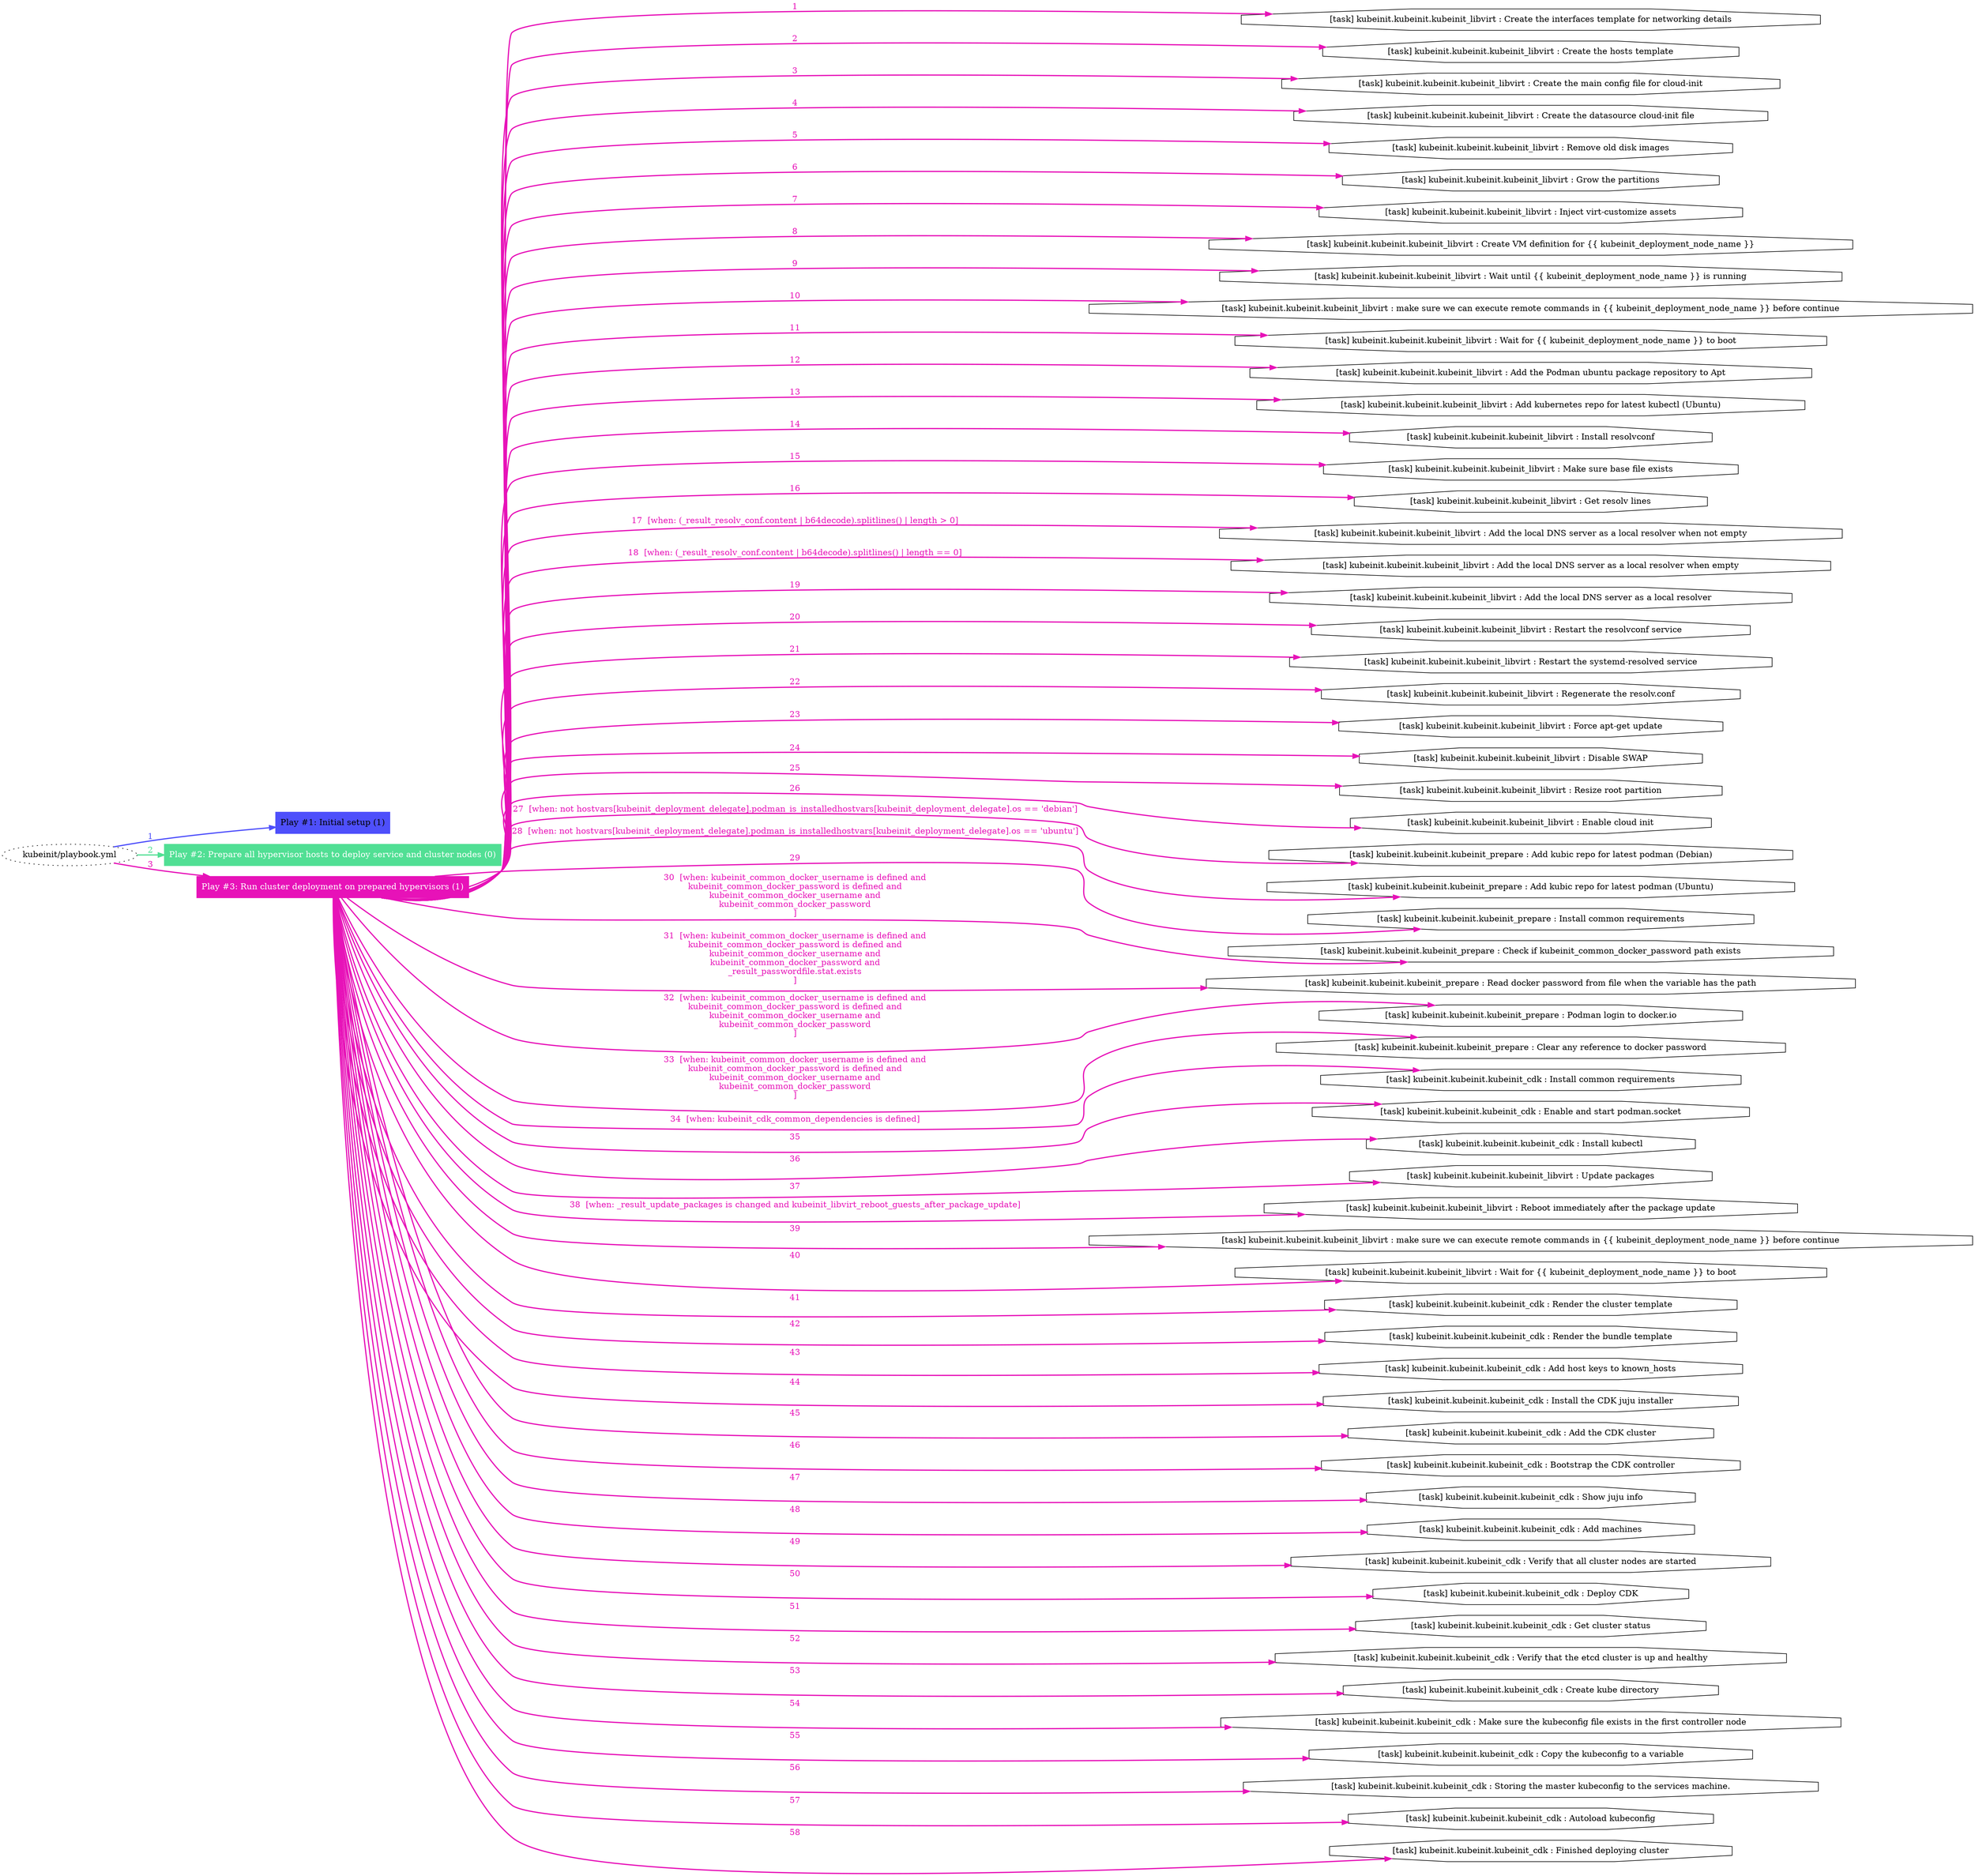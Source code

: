 digraph "kubeinit/playbook.yml "{
	graph [concentrate=true ordering=in rankdir=LR ratio=fill]
	edge [esep=5 sep=10]
	"kubeinit/playbook.yml" [id=root_node style=dotted]
	subgraph "Play #1: Initial setup (1) "{
		"Play #1: Initial setup (1)" [color="#4e4ffb" fontcolor="#000000" id="play_a8f9344d-f9c6-4762-be9b-4cd7bddeceb8" shape=box style=filled tooltip=localhost]
		"kubeinit/playbook.yml" -> "Play #1: Initial setup (1)" [label=1 color="#4e4ffb" fontcolor="#4e4ffb" id="edge_6355273b-47a4-4a2f-a21c-3e9ef67e59b1" style=bold]
	}
	subgraph "Play #2: Prepare all hypervisor hosts to deploy service and cluster nodes (0) "{
		"Play #2: Prepare all hypervisor hosts to deploy service and cluster nodes (0)" [color="#51df94" fontcolor="#ffffff" id="play_7fff746f-471a-49a0-932e-b61dea72b741" shape=box style=filled tooltip=""]
		"kubeinit/playbook.yml" -> "Play #2: Prepare all hypervisor hosts to deploy service and cluster nodes (0)" [label=2 color="#51df94" fontcolor="#51df94" id="edge_af35f6de-e412-4011-a9fc-36cb80d0d35e" style=bold]
	}
	subgraph "Play #3: Run cluster deployment on prepared hypervisors (1) "{
		"Play #3: Run cluster deployment on prepared hypervisors (1)" [color="#e712b8" fontcolor="#ffffff" id="play_026e00e3-aa4a-4180-adf7-f16033eae0d3" shape=box style=filled tooltip=localhost]
		"kubeinit/playbook.yml" -> "Play #3: Run cluster deployment on prepared hypervisors (1)" [label=3 color="#e712b8" fontcolor="#e712b8" id="edge_d76a1f17-1f90-4be5-8a45-9051d045b5a7" style=bold]
		"task_981cb318-8d75-42e8-8f70-8973c5fcb680" [label="[task] kubeinit.kubeinit.kubeinit_libvirt : Create the interfaces template for networking details" id="task_981cb318-8d75-42e8-8f70-8973c5fcb680" shape=octagon tooltip="[task] kubeinit.kubeinit.kubeinit_libvirt : Create the interfaces template for networking details"]
		"Play #3: Run cluster deployment on prepared hypervisors (1)" -> "task_981cb318-8d75-42e8-8f70-8973c5fcb680" [label=1 color="#e712b8" fontcolor="#e712b8" id="edge_9ff3b994-25d4-4e4b-a240-aaaac75b9b84" style=bold]
		"task_da35fb0d-326d-4183-b521-ec1d9903a054" [label="[task] kubeinit.kubeinit.kubeinit_libvirt : Create the hosts template" id="task_da35fb0d-326d-4183-b521-ec1d9903a054" shape=octagon tooltip="[task] kubeinit.kubeinit.kubeinit_libvirt : Create the hosts template"]
		"Play #3: Run cluster deployment on prepared hypervisors (1)" -> "task_da35fb0d-326d-4183-b521-ec1d9903a054" [label=2 color="#e712b8" fontcolor="#e712b8" id="edge_d3809efa-04bd-483b-86ea-5f42ffa42f71" style=bold]
		"task_27df8198-306a-4654-9ce4-c34cd8f72f2d" [label="[task] kubeinit.kubeinit.kubeinit_libvirt : Create the main config file for cloud-init" id="task_27df8198-306a-4654-9ce4-c34cd8f72f2d" shape=octagon tooltip="[task] kubeinit.kubeinit.kubeinit_libvirt : Create the main config file for cloud-init"]
		"Play #3: Run cluster deployment on prepared hypervisors (1)" -> "task_27df8198-306a-4654-9ce4-c34cd8f72f2d" [label=3 color="#e712b8" fontcolor="#e712b8" id="edge_6d08ca7b-cdc2-4693-84e9-3a5db84ea662" style=bold]
		"task_53e75d31-097b-4b47-a0e0-8544d6868bc5" [label="[task] kubeinit.kubeinit.kubeinit_libvirt : Create the datasource cloud-init file" id="task_53e75d31-097b-4b47-a0e0-8544d6868bc5" shape=octagon tooltip="[task] kubeinit.kubeinit.kubeinit_libvirt : Create the datasource cloud-init file"]
		"Play #3: Run cluster deployment on prepared hypervisors (1)" -> "task_53e75d31-097b-4b47-a0e0-8544d6868bc5" [label=4 color="#e712b8" fontcolor="#e712b8" id="edge_309b4a6c-70fb-4d1b-b626-57bff4adca1f" style=bold]
		"task_7146696b-fc33-4d38-88ca-80250b53334f" [label="[task] kubeinit.kubeinit.kubeinit_libvirt : Remove old disk images" id="task_7146696b-fc33-4d38-88ca-80250b53334f" shape=octagon tooltip="[task] kubeinit.kubeinit.kubeinit_libvirt : Remove old disk images"]
		"Play #3: Run cluster deployment on prepared hypervisors (1)" -> "task_7146696b-fc33-4d38-88ca-80250b53334f" [label=5 color="#e712b8" fontcolor="#e712b8" id="edge_ee94fac5-d1b5-4885-af4a-b28a5c43c8c3" style=bold]
		"task_a5f4d20a-14bb-4841-a6f7-5a721b319609" [label="[task] kubeinit.kubeinit.kubeinit_libvirt : Grow the partitions" id="task_a5f4d20a-14bb-4841-a6f7-5a721b319609" shape=octagon tooltip="[task] kubeinit.kubeinit.kubeinit_libvirt : Grow the partitions"]
		"Play #3: Run cluster deployment on prepared hypervisors (1)" -> "task_a5f4d20a-14bb-4841-a6f7-5a721b319609" [label=6 color="#e712b8" fontcolor="#e712b8" id="edge_d42ed14a-9916-4814-8c17-d92d113a1ec8" style=bold]
		"task_15a0d52f-7afd-4968-ace9-eb6376843a62" [label="[task] kubeinit.kubeinit.kubeinit_libvirt : Inject virt-customize assets" id="task_15a0d52f-7afd-4968-ace9-eb6376843a62" shape=octagon tooltip="[task] kubeinit.kubeinit.kubeinit_libvirt : Inject virt-customize assets"]
		"Play #3: Run cluster deployment on prepared hypervisors (1)" -> "task_15a0d52f-7afd-4968-ace9-eb6376843a62" [label=7 color="#e712b8" fontcolor="#e712b8" id="edge_dcf0e33b-41e7-4d1c-bc81-a27f2f3a5fb3" style=bold]
		"task_4999425e-3746-4e07-9b13-4a348714f465" [label="[task] kubeinit.kubeinit.kubeinit_libvirt : Create VM definition for {{ kubeinit_deployment_node_name }}" id="task_4999425e-3746-4e07-9b13-4a348714f465" shape=octagon tooltip="[task] kubeinit.kubeinit.kubeinit_libvirt : Create VM definition for {{ kubeinit_deployment_node_name }}"]
		"Play #3: Run cluster deployment on prepared hypervisors (1)" -> "task_4999425e-3746-4e07-9b13-4a348714f465" [label=8 color="#e712b8" fontcolor="#e712b8" id="edge_ec2ed4f7-a8e8-46c2-82db-a67db0e75264" style=bold]
		"task_1502e2d7-559a-4889-b3ee-02ef8f1d8c48" [label="[task] kubeinit.kubeinit.kubeinit_libvirt : Wait until {{ kubeinit_deployment_node_name }} is running" id="task_1502e2d7-559a-4889-b3ee-02ef8f1d8c48" shape=octagon tooltip="[task] kubeinit.kubeinit.kubeinit_libvirt : Wait until {{ kubeinit_deployment_node_name }} is running"]
		"Play #3: Run cluster deployment on prepared hypervisors (1)" -> "task_1502e2d7-559a-4889-b3ee-02ef8f1d8c48" [label=9 color="#e712b8" fontcolor="#e712b8" id="edge_8a862644-ad2b-44fe-998d-fd1cac5230a2" style=bold]
		"task_55b5b8fb-f913-4472-a52c-468d0bd0b138" [label="[task] kubeinit.kubeinit.kubeinit_libvirt : make sure we can execute remote commands in {{ kubeinit_deployment_node_name }} before continue" id="task_55b5b8fb-f913-4472-a52c-468d0bd0b138" shape=octagon tooltip="[task] kubeinit.kubeinit.kubeinit_libvirt : make sure we can execute remote commands in {{ kubeinit_deployment_node_name }} before continue"]
		"Play #3: Run cluster deployment on prepared hypervisors (1)" -> "task_55b5b8fb-f913-4472-a52c-468d0bd0b138" [label=10 color="#e712b8" fontcolor="#e712b8" id="edge_17ce0e92-3e7c-4cd9-9856-14b2d47d0a80" style=bold]
		"task_b340b214-5d0c-422d-aef0-b41ef04ffbba" [label="[task] kubeinit.kubeinit.kubeinit_libvirt : Wait for {{ kubeinit_deployment_node_name }} to boot" id="task_b340b214-5d0c-422d-aef0-b41ef04ffbba" shape=octagon tooltip="[task] kubeinit.kubeinit.kubeinit_libvirt : Wait for {{ kubeinit_deployment_node_name }} to boot"]
		"Play #3: Run cluster deployment on prepared hypervisors (1)" -> "task_b340b214-5d0c-422d-aef0-b41ef04ffbba" [label=11 color="#e712b8" fontcolor="#e712b8" id="edge_31aa2cc1-e1db-483a-bfc8-27035966e7bb" style=bold]
		"task_857a6f3c-ac9d-4f54-9739-e8c1a4c2cd9a" [label="[task] kubeinit.kubeinit.kubeinit_libvirt : Add the Podman ubuntu package repository to Apt" id="task_857a6f3c-ac9d-4f54-9739-e8c1a4c2cd9a" shape=octagon tooltip="[task] kubeinit.kubeinit.kubeinit_libvirt : Add the Podman ubuntu package repository to Apt"]
		"Play #3: Run cluster deployment on prepared hypervisors (1)" -> "task_857a6f3c-ac9d-4f54-9739-e8c1a4c2cd9a" [label=12 color="#e712b8" fontcolor="#e712b8" id="edge_80c037dd-f1d5-44ae-9565-68e46a706a93" style=bold]
		"task_c5ffe977-1ef2-4d53-a3fb-e736fd32bb15" [label="[task] kubeinit.kubeinit.kubeinit_libvirt : Add kubernetes repo for latest kubectl (Ubuntu)" id="task_c5ffe977-1ef2-4d53-a3fb-e736fd32bb15" shape=octagon tooltip="[task] kubeinit.kubeinit.kubeinit_libvirt : Add kubernetes repo for latest kubectl (Ubuntu)"]
		"Play #3: Run cluster deployment on prepared hypervisors (1)" -> "task_c5ffe977-1ef2-4d53-a3fb-e736fd32bb15" [label=13 color="#e712b8" fontcolor="#e712b8" id="edge_de8911cc-8a36-4b7e-bbb6-e65d4b8686ea" style=bold]
		"task_23164cf9-a167-40e8-ad02-d0dd38d47c48" [label="[task] kubeinit.kubeinit.kubeinit_libvirt : Install resolvconf" id="task_23164cf9-a167-40e8-ad02-d0dd38d47c48" shape=octagon tooltip="[task] kubeinit.kubeinit.kubeinit_libvirt : Install resolvconf"]
		"Play #3: Run cluster deployment on prepared hypervisors (1)" -> "task_23164cf9-a167-40e8-ad02-d0dd38d47c48" [label=14 color="#e712b8" fontcolor="#e712b8" id="edge_3d4e6896-e91e-4424-9e30-4a1677837858" style=bold]
		"task_ecc91c07-d1d3-4e45-a6db-a306eba58212" [label="[task] kubeinit.kubeinit.kubeinit_libvirt : Make sure base file exists" id="task_ecc91c07-d1d3-4e45-a6db-a306eba58212" shape=octagon tooltip="[task] kubeinit.kubeinit.kubeinit_libvirt : Make sure base file exists"]
		"Play #3: Run cluster deployment on prepared hypervisors (1)" -> "task_ecc91c07-d1d3-4e45-a6db-a306eba58212" [label=15 color="#e712b8" fontcolor="#e712b8" id="edge_18a730ec-309b-45c7-ac71-7397de3cd850" style=bold]
		"task_65d8e5ff-8df8-4d84-8fc7-88680cbfe70e" [label="[task] kubeinit.kubeinit.kubeinit_libvirt : Get resolv lines" id="task_65d8e5ff-8df8-4d84-8fc7-88680cbfe70e" shape=octagon tooltip="[task] kubeinit.kubeinit.kubeinit_libvirt : Get resolv lines"]
		"Play #3: Run cluster deployment on prepared hypervisors (1)" -> "task_65d8e5ff-8df8-4d84-8fc7-88680cbfe70e" [label=16 color="#e712b8" fontcolor="#e712b8" id="edge_e2e1db75-8eda-4c99-92e9-a158b3c0ce25" style=bold]
		"task_8729ee0f-1573-4c0c-928f-a7b4f3153254" [label="[task] kubeinit.kubeinit.kubeinit_libvirt : Add the local DNS server as a local resolver when not empty" id="task_8729ee0f-1573-4c0c-928f-a7b4f3153254" shape=octagon tooltip="[task] kubeinit.kubeinit.kubeinit_libvirt : Add the local DNS server as a local resolver when not empty"]
		"Play #3: Run cluster deployment on prepared hypervisors (1)" -> "task_8729ee0f-1573-4c0c-928f-a7b4f3153254" [label="17  [when: (_result_resolv_conf.content | b64decode).splitlines() | length > 0]" color="#e712b8" fontcolor="#e712b8" id="edge_15b2d99b-3c56-48c4-ac51-7ff1a04de412" style=bold]
		"task_0c6d82b7-d5b0-4188-a982-00d3bf45715c" [label="[task] kubeinit.kubeinit.kubeinit_libvirt : Add the local DNS server as a local resolver when empty" id="task_0c6d82b7-d5b0-4188-a982-00d3bf45715c" shape=octagon tooltip="[task] kubeinit.kubeinit.kubeinit_libvirt : Add the local DNS server as a local resolver when empty"]
		"Play #3: Run cluster deployment on prepared hypervisors (1)" -> "task_0c6d82b7-d5b0-4188-a982-00d3bf45715c" [label="18  [when: (_result_resolv_conf.content | b64decode).splitlines() | length == 0]" color="#e712b8" fontcolor="#e712b8" id="edge_810ad75c-88ac-4134-9259-fe99f727dc18" style=bold]
		"task_e99bc650-b934-4947-a745-9c69e3f853a6" [label="[task] kubeinit.kubeinit.kubeinit_libvirt : Add the local DNS server as a local resolver" id="task_e99bc650-b934-4947-a745-9c69e3f853a6" shape=octagon tooltip="[task] kubeinit.kubeinit.kubeinit_libvirt : Add the local DNS server as a local resolver"]
		"Play #3: Run cluster deployment on prepared hypervisors (1)" -> "task_e99bc650-b934-4947-a745-9c69e3f853a6" [label=19 color="#e712b8" fontcolor="#e712b8" id="edge_b1347b3a-33be-47b3-8640-273bea2dfa6f" style=bold]
		"task_3357e98b-6e55-48db-b741-be797a5946ec" [label="[task] kubeinit.kubeinit.kubeinit_libvirt : Restart the resolvconf service" id="task_3357e98b-6e55-48db-b741-be797a5946ec" shape=octagon tooltip="[task] kubeinit.kubeinit.kubeinit_libvirt : Restart the resolvconf service"]
		"Play #3: Run cluster deployment on prepared hypervisors (1)" -> "task_3357e98b-6e55-48db-b741-be797a5946ec" [label=20 color="#e712b8" fontcolor="#e712b8" id="edge_d107c408-b70a-4032-86e1-2e3e3518821c" style=bold]
		"task_6d239793-7d48-4241-8fb4-0919ba387077" [label="[task] kubeinit.kubeinit.kubeinit_libvirt : Restart the systemd-resolved service" id="task_6d239793-7d48-4241-8fb4-0919ba387077" shape=octagon tooltip="[task] kubeinit.kubeinit.kubeinit_libvirt : Restart the systemd-resolved service"]
		"Play #3: Run cluster deployment on prepared hypervisors (1)" -> "task_6d239793-7d48-4241-8fb4-0919ba387077" [label=21 color="#e712b8" fontcolor="#e712b8" id="edge_189ff0c5-7cdd-44d5-81a1-49840b3f5457" style=bold]
		"task_9f41182d-a932-4d61-a8eb-3d73ead901a3" [label="[task] kubeinit.kubeinit.kubeinit_libvirt : Regenerate the resolv.conf" id="task_9f41182d-a932-4d61-a8eb-3d73ead901a3" shape=octagon tooltip="[task] kubeinit.kubeinit.kubeinit_libvirt : Regenerate the resolv.conf"]
		"Play #3: Run cluster deployment on prepared hypervisors (1)" -> "task_9f41182d-a932-4d61-a8eb-3d73ead901a3" [label=22 color="#e712b8" fontcolor="#e712b8" id="edge_b775c15f-e9d7-4ab4-b419-17499ef258b7" style=bold]
		"task_8d8353d7-0aaa-405e-9a1e-3cd1f23e041c" [label="[task] kubeinit.kubeinit.kubeinit_libvirt : Force apt-get update" id="task_8d8353d7-0aaa-405e-9a1e-3cd1f23e041c" shape=octagon tooltip="[task] kubeinit.kubeinit.kubeinit_libvirt : Force apt-get update"]
		"Play #3: Run cluster deployment on prepared hypervisors (1)" -> "task_8d8353d7-0aaa-405e-9a1e-3cd1f23e041c" [label=23 color="#e712b8" fontcolor="#e712b8" id="edge_fe087ac1-5368-4a26-a8e1-a1a820fb3871" style=bold]
		"task_3ceb91d4-d1d7-464e-91db-d5b598c31f09" [label="[task] kubeinit.kubeinit.kubeinit_libvirt : Disable SWAP" id="task_3ceb91d4-d1d7-464e-91db-d5b598c31f09" shape=octagon tooltip="[task] kubeinit.kubeinit.kubeinit_libvirt : Disable SWAP"]
		"Play #3: Run cluster deployment on prepared hypervisors (1)" -> "task_3ceb91d4-d1d7-464e-91db-d5b598c31f09" [label=24 color="#e712b8" fontcolor="#e712b8" id="edge_e0ec6291-94de-4062-b6fa-e73063bd17fc" style=bold]
		"task_0119f4e3-1aba-49ba-a037-2f3b27557687" [label="[task] kubeinit.kubeinit.kubeinit_libvirt : Resize root partition" id="task_0119f4e3-1aba-49ba-a037-2f3b27557687" shape=octagon tooltip="[task] kubeinit.kubeinit.kubeinit_libvirt : Resize root partition"]
		"Play #3: Run cluster deployment on prepared hypervisors (1)" -> "task_0119f4e3-1aba-49ba-a037-2f3b27557687" [label=25 color="#e712b8" fontcolor="#e712b8" id="edge_28c43bf1-98ad-4ede-96f0-9e9d1d613302" style=bold]
		"task_8aa69ae8-6ba4-493e-ac23-072f68cd5e74" [label="[task] kubeinit.kubeinit.kubeinit_libvirt : Enable cloud init" id="task_8aa69ae8-6ba4-493e-ac23-072f68cd5e74" shape=octagon tooltip="[task] kubeinit.kubeinit.kubeinit_libvirt : Enable cloud init"]
		"Play #3: Run cluster deployment on prepared hypervisors (1)" -> "task_8aa69ae8-6ba4-493e-ac23-072f68cd5e74" [label=26 color="#e712b8" fontcolor="#e712b8" id="edge_589d8a56-6872-4add-87b2-917d26d5f725" style=bold]
		"task_5bcfe25c-3972-4c14-994d-1f868704b3d9" [label="[task] kubeinit.kubeinit.kubeinit_prepare : Add kubic repo for latest podman (Debian)" id="task_5bcfe25c-3972-4c14-994d-1f868704b3d9" shape=octagon tooltip="[task] kubeinit.kubeinit.kubeinit_prepare : Add kubic repo for latest podman (Debian)"]
		"Play #3: Run cluster deployment on prepared hypervisors (1)" -> "task_5bcfe25c-3972-4c14-994d-1f868704b3d9" [label="27  [when: not hostvars[kubeinit_deployment_delegate].podman_is_installedhostvars[kubeinit_deployment_delegate].os == 'debian']" color="#e712b8" fontcolor="#e712b8" id="edge_225f693e-9414-468b-91a7-b4aae60f58d3" style=bold]
		"task_ffacc65c-5610-4d7c-a29c-8f92eabcead4" [label="[task] kubeinit.kubeinit.kubeinit_prepare : Add kubic repo for latest podman (Ubuntu)" id="task_ffacc65c-5610-4d7c-a29c-8f92eabcead4" shape=octagon tooltip="[task] kubeinit.kubeinit.kubeinit_prepare : Add kubic repo for latest podman (Ubuntu)"]
		"Play #3: Run cluster deployment on prepared hypervisors (1)" -> "task_ffacc65c-5610-4d7c-a29c-8f92eabcead4" [label="28  [when: not hostvars[kubeinit_deployment_delegate].podman_is_installedhostvars[kubeinit_deployment_delegate].os == 'ubuntu']" color="#e712b8" fontcolor="#e712b8" id="edge_bf4190cc-bfe8-48e4-aa4e-c90cba07101e" style=bold]
		"task_a54dd747-ff81-453a-9270-1aeb3740e0ec" [label="[task] kubeinit.kubeinit.kubeinit_prepare : Install common requirements" id="task_a54dd747-ff81-453a-9270-1aeb3740e0ec" shape=octagon tooltip="[task] kubeinit.kubeinit.kubeinit_prepare : Install common requirements"]
		"Play #3: Run cluster deployment on prepared hypervisors (1)" -> "task_a54dd747-ff81-453a-9270-1aeb3740e0ec" [label=29 color="#e712b8" fontcolor="#e712b8" id="edge_c8de23e6-b31d-4146-a146-561886072e86" style=bold]
		"task_c76b306c-bb2a-40b6-b683-c858560587f6" [label="[task] kubeinit.kubeinit.kubeinit_prepare : Check if kubeinit_common_docker_password path exists" id="task_c76b306c-bb2a-40b6-b683-c858560587f6" shape=octagon tooltip="[task] kubeinit.kubeinit.kubeinit_prepare : Check if kubeinit_common_docker_password path exists"]
		"Play #3: Run cluster deployment on prepared hypervisors (1)" -> "task_c76b306c-bb2a-40b6-b683-c858560587f6" [label="30  [when: kubeinit_common_docker_username is defined and
kubeinit_common_docker_password is defined and
kubeinit_common_docker_username and
kubeinit_common_docker_password
]" color="#e712b8" fontcolor="#e712b8" id="edge_d67eaf67-2ca4-4e8f-b8a2-2276a1ed5923" style=bold]
		"task_839307d4-911f-4f85-9744-11e2214d66fb" [label="[task] kubeinit.kubeinit.kubeinit_prepare : Read docker password from file when the variable has the path" id="task_839307d4-911f-4f85-9744-11e2214d66fb" shape=octagon tooltip="[task] kubeinit.kubeinit.kubeinit_prepare : Read docker password from file when the variable has the path"]
		"Play #3: Run cluster deployment on prepared hypervisors (1)" -> "task_839307d4-911f-4f85-9744-11e2214d66fb" [label="31  [when: kubeinit_common_docker_username is defined and
kubeinit_common_docker_password is defined and
kubeinit_common_docker_username and
kubeinit_common_docker_password and
_result_passwordfile.stat.exists
]" color="#e712b8" fontcolor="#e712b8" id="edge_ea8e6f7c-22c4-4e62-b6ee-5c55df32ab02" style=bold]
		"task_d2793de8-9d45-47f2-bcc6-db96b2f123cd" [label="[task] kubeinit.kubeinit.kubeinit_prepare : Podman login to docker.io" id="task_d2793de8-9d45-47f2-bcc6-db96b2f123cd" shape=octagon tooltip="[task] kubeinit.kubeinit.kubeinit_prepare : Podman login to docker.io"]
		"Play #3: Run cluster deployment on prepared hypervisors (1)" -> "task_d2793de8-9d45-47f2-bcc6-db96b2f123cd" [label="32  [when: kubeinit_common_docker_username is defined and
kubeinit_common_docker_password is defined and
kubeinit_common_docker_username and
kubeinit_common_docker_password
]" color="#e712b8" fontcolor="#e712b8" id="edge_6dd919e2-496c-42d0-a185-c55668da1a28" style=bold]
		"task_69bf3393-75f8-46b2-a502-463af3b799d5" [label="[task] kubeinit.kubeinit.kubeinit_prepare : Clear any reference to docker password" id="task_69bf3393-75f8-46b2-a502-463af3b799d5" shape=octagon tooltip="[task] kubeinit.kubeinit.kubeinit_prepare : Clear any reference to docker password"]
		"Play #3: Run cluster deployment on prepared hypervisors (1)" -> "task_69bf3393-75f8-46b2-a502-463af3b799d5" [label="33  [when: kubeinit_common_docker_username is defined and
kubeinit_common_docker_password is defined and
kubeinit_common_docker_username and
kubeinit_common_docker_password
]" color="#e712b8" fontcolor="#e712b8" id="edge_325f71ea-c2af-4088-97f3-235edbee08bd" style=bold]
		"task_91c57e35-7b2f-4fea-9f31-c8178ebb51c8" [label="[task] kubeinit.kubeinit.kubeinit_cdk : Install common requirements" id="task_91c57e35-7b2f-4fea-9f31-c8178ebb51c8" shape=octagon tooltip="[task] kubeinit.kubeinit.kubeinit_cdk : Install common requirements"]
		"Play #3: Run cluster deployment on prepared hypervisors (1)" -> "task_91c57e35-7b2f-4fea-9f31-c8178ebb51c8" [label="34  [when: kubeinit_cdk_common_dependencies is defined]" color="#e712b8" fontcolor="#e712b8" id="edge_a751629e-978b-411f-8d10-43d91fdab9b4" style=bold]
		"task_ef9d3621-a3a6-4ea4-8ae0-f2e9b0e6ac68" [label="[task] kubeinit.kubeinit.kubeinit_cdk : Enable and start podman.socket" id="task_ef9d3621-a3a6-4ea4-8ae0-f2e9b0e6ac68" shape=octagon tooltip="[task] kubeinit.kubeinit.kubeinit_cdk : Enable and start podman.socket"]
		"Play #3: Run cluster deployment on prepared hypervisors (1)" -> "task_ef9d3621-a3a6-4ea4-8ae0-f2e9b0e6ac68" [label=35 color="#e712b8" fontcolor="#e712b8" id="edge_9c94ddbe-eb4c-469c-810d-078786c40342" style=bold]
		"task_6967f032-e8e0-4ee2-b142-4e5023cda371" [label="[task] kubeinit.kubeinit.kubeinit_cdk : Install kubectl" id="task_6967f032-e8e0-4ee2-b142-4e5023cda371" shape=octagon tooltip="[task] kubeinit.kubeinit.kubeinit_cdk : Install kubectl"]
		"Play #3: Run cluster deployment on prepared hypervisors (1)" -> "task_6967f032-e8e0-4ee2-b142-4e5023cda371" [label=36 color="#e712b8" fontcolor="#e712b8" id="edge_eb91dfd9-4929-4fd9-bce5-a2a9ed68c9a9" style=bold]
		"task_596526d3-b1d7-4cfd-8246-42143b841b9a" [label="[task] kubeinit.kubeinit.kubeinit_libvirt : Update packages" id="task_596526d3-b1d7-4cfd-8246-42143b841b9a" shape=octagon tooltip="[task] kubeinit.kubeinit.kubeinit_libvirt : Update packages"]
		"Play #3: Run cluster deployment on prepared hypervisors (1)" -> "task_596526d3-b1d7-4cfd-8246-42143b841b9a" [label=37 color="#e712b8" fontcolor="#e712b8" id="edge_c73ec9fa-f705-4774-aa9a-16aaaa322b4c" style=bold]
		"task_fb6ad059-51b3-42bc-8b08-696f9d7138a0" [label="[task] kubeinit.kubeinit.kubeinit_libvirt : Reboot immediately after the package update" id="task_fb6ad059-51b3-42bc-8b08-696f9d7138a0" shape=octagon tooltip="[task] kubeinit.kubeinit.kubeinit_libvirt : Reboot immediately after the package update"]
		"Play #3: Run cluster deployment on prepared hypervisors (1)" -> "task_fb6ad059-51b3-42bc-8b08-696f9d7138a0" [label="38  [when: _result_update_packages is changed and kubeinit_libvirt_reboot_guests_after_package_update]" color="#e712b8" fontcolor="#e712b8" id="edge_427c38ac-5f0e-4e03-b8b9-ad24f14701de" style=bold]
		"task_47341d03-015e-49ba-8973-cf65c9fd1948" [label="[task] kubeinit.kubeinit.kubeinit_libvirt : make sure we can execute remote commands in {{ kubeinit_deployment_node_name }} before continue" id="task_47341d03-015e-49ba-8973-cf65c9fd1948" shape=octagon tooltip="[task] kubeinit.kubeinit.kubeinit_libvirt : make sure we can execute remote commands in {{ kubeinit_deployment_node_name }} before continue"]
		"Play #3: Run cluster deployment on prepared hypervisors (1)" -> "task_47341d03-015e-49ba-8973-cf65c9fd1948" [label=39 color="#e712b8" fontcolor="#e712b8" id="edge_6a5c7b32-4e93-407d-a49b-c1d0b70f4b94" style=bold]
		"task_ceec0a26-1795-4832-8e60-fac6bfb45d29" [label="[task] kubeinit.kubeinit.kubeinit_libvirt : Wait for {{ kubeinit_deployment_node_name }} to boot" id="task_ceec0a26-1795-4832-8e60-fac6bfb45d29" shape=octagon tooltip="[task] kubeinit.kubeinit.kubeinit_libvirt : Wait for {{ kubeinit_deployment_node_name }} to boot"]
		"Play #3: Run cluster deployment on prepared hypervisors (1)" -> "task_ceec0a26-1795-4832-8e60-fac6bfb45d29" [label=40 color="#e712b8" fontcolor="#e712b8" id="edge_b4a0cd99-7c61-4f53-b99a-310aa2a8ce2c" style=bold]
		"task_371518a1-1eca-438e-9f2c-c8a02f541017" [label="[task] kubeinit.kubeinit.kubeinit_cdk : Render the cluster template" id="task_371518a1-1eca-438e-9f2c-c8a02f541017" shape=octagon tooltip="[task] kubeinit.kubeinit.kubeinit_cdk : Render the cluster template"]
		"Play #3: Run cluster deployment on prepared hypervisors (1)" -> "task_371518a1-1eca-438e-9f2c-c8a02f541017" [label=41 color="#e712b8" fontcolor="#e712b8" id="edge_f2123e10-2576-4433-a9c0-8e63ee96d532" style=bold]
		"task_e62bc47e-de39-4644-81a4-9cd1b603523b" [label="[task] kubeinit.kubeinit.kubeinit_cdk : Render the bundle template" id="task_e62bc47e-de39-4644-81a4-9cd1b603523b" shape=octagon tooltip="[task] kubeinit.kubeinit.kubeinit_cdk : Render the bundle template"]
		"Play #3: Run cluster deployment on prepared hypervisors (1)" -> "task_e62bc47e-de39-4644-81a4-9cd1b603523b" [label=42 color="#e712b8" fontcolor="#e712b8" id="edge_4c6f65a5-ee6c-4611-900f-7e8831626027" style=bold]
		"task_3b13f398-94f5-4b21-9eac-eb65e4a00ef7" [label="[task] kubeinit.kubeinit.kubeinit_cdk : Add host keys to known_hosts" id="task_3b13f398-94f5-4b21-9eac-eb65e4a00ef7" shape=octagon tooltip="[task] kubeinit.kubeinit.kubeinit_cdk : Add host keys to known_hosts"]
		"Play #3: Run cluster deployment on prepared hypervisors (1)" -> "task_3b13f398-94f5-4b21-9eac-eb65e4a00ef7" [label=43 color="#e712b8" fontcolor="#e712b8" id="edge_ceb1f26c-f747-455d-9c86-306e844708de" style=bold]
		"task_6e0ddca0-4811-49dc-80d7-c971bd143a06" [label="[task] kubeinit.kubeinit.kubeinit_cdk : Install the CDK juju installer" id="task_6e0ddca0-4811-49dc-80d7-c971bd143a06" shape=octagon tooltip="[task] kubeinit.kubeinit.kubeinit_cdk : Install the CDK juju installer"]
		"Play #3: Run cluster deployment on prepared hypervisors (1)" -> "task_6e0ddca0-4811-49dc-80d7-c971bd143a06" [label=44 color="#e712b8" fontcolor="#e712b8" id="edge_f79ba73e-e440-4c4b-8079-229c1f45465b" style=bold]
		"task_3d17b2f7-4ca9-4589-9657-ca2a96a31782" [label="[task] kubeinit.kubeinit.kubeinit_cdk : Add the CDK cluster" id="task_3d17b2f7-4ca9-4589-9657-ca2a96a31782" shape=octagon tooltip="[task] kubeinit.kubeinit.kubeinit_cdk : Add the CDK cluster"]
		"Play #3: Run cluster deployment on prepared hypervisors (1)" -> "task_3d17b2f7-4ca9-4589-9657-ca2a96a31782" [label=45 color="#e712b8" fontcolor="#e712b8" id="edge_a26ca3ed-3a51-47ab-aea1-a6a039c63bbd" style=bold]
		"task_8a987ad9-5c25-46e9-b9ee-6c95a04c2f5e" [label="[task] kubeinit.kubeinit.kubeinit_cdk : Bootstrap the CDK controller" id="task_8a987ad9-5c25-46e9-b9ee-6c95a04c2f5e" shape=octagon tooltip="[task] kubeinit.kubeinit.kubeinit_cdk : Bootstrap the CDK controller"]
		"Play #3: Run cluster deployment on prepared hypervisors (1)" -> "task_8a987ad9-5c25-46e9-b9ee-6c95a04c2f5e" [label=46 color="#e712b8" fontcolor="#e712b8" id="edge_fcaa6d8e-5df9-4311-88b9-78ffeaff4f71" style=bold]
		"task_e2541317-d75f-443d-b058-c012e50a90d1" [label="[task] kubeinit.kubeinit.kubeinit_cdk : Show juju info" id="task_e2541317-d75f-443d-b058-c012e50a90d1" shape=octagon tooltip="[task] kubeinit.kubeinit.kubeinit_cdk : Show juju info"]
		"Play #3: Run cluster deployment on prepared hypervisors (1)" -> "task_e2541317-d75f-443d-b058-c012e50a90d1" [label=47 color="#e712b8" fontcolor="#e712b8" id="edge_1ef1a624-4978-43c1-9a35-99f9aaa64a1c" style=bold]
		"task_211338b6-b081-4265-937b-35cb84f0cf70" [label="[task] kubeinit.kubeinit.kubeinit_cdk : Add machines" id="task_211338b6-b081-4265-937b-35cb84f0cf70" shape=octagon tooltip="[task] kubeinit.kubeinit.kubeinit_cdk : Add machines"]
		"Play #3: Run cluster deployment on prepared hypervisors (1)" -> "task_211338b6-b081-4265-937b-35cb84f0cf70" [label=48 color="#e712b8" fontcolor="#e712b8" id="edge_d9d2591d-4fd2-48b5-b7f2-905c72df0044" style=bold]
		"task_9359cfa0-90ce-4d30-b9af-a5c9adf1278a" [label="[task] kubeinit.kubeinit.kubeinit_cdk : Verify that all cluster nodes are started" id="task_9359cfa0-90ce-4d30-b9af-a5c9adf1278a" shape=octagon tooltip="[task] kubeinit.kubeinit.kubeinit_cdk : Verify that all cluster nodes are started"]
		"Play #3: Run cluster deployment on prepared hypervisors (1)" -> "task_9359cfa0-90ce-4d30-b9af-a5c9adf1278a" [label=49 color="#e712b8" fontcolor="#e712b8" id="edge_5d4c2434-dbb0-49d4-b0aa-4cc442caf9fa" style=bold]
		"task_7b7218d2-45a9-485f-bf6e-580836114e0d" [label="[task] kubeinit.kubeinit.kubeinit_cdk : Deploy CDK" id="task_7b7218d2-45a9-485f-bf6e-580836114e0d" shape=octagon tooltip="[task] kubeinit.kubeinit.kubeinit_cdk : Deploy CDK"]
		"Play #3: Run cluster deployment on prepared hypervisors (1)" -> "task_7b7218d2-45a9-485f-bf6e-580836114e0d" [label=50 color="#e712b8" fontcolor="#e712b8" id="edge_1c1ed8c9-4271-4001-9de4-42fb072f1e97" style=bold]
		"task_c9425ec0-d3d2-4894-9d56-7e579cd7e469" [label="[task] kubeinit.kubeinit.kubeinit_cdk : Get cluster status" id="task_c9425ec0-d3d2-4894-9d56-7e579cd7e469" shape=octagon tooltip="[task] kubeinit.kubeinit.kubeinit_cdk : Get cluster status"]
		"Play #3: Run cluster deployment on prepared hypervisors (1)" -> "task_c9425ec0-d3d2-4894-9d56-7e579cd7e469" [label=51 color="#e712b8" fontcolor="#e712b8" id="edge_6b649fb7-6c81-4c06-91c3-be88abd6dd39" style=bold]
		"task_33c19f0f-2942-42f9-b66a-19f7b0fe2fb1" [label="[task] kubeinit.kubeinit.kubeinit_cdk : Verify that the etcd cluster is up and healthy" id="task_33c19f0f-2942-42f9-b66a-19f7b0fe2fb1" shape=octagon tooltip="[task] kubeinit.kubeinit.kubeinit_cdk : Verify that the etcd cluster is up and healthy"]
		"Play #3: Run cluster deployment on prepared hypervisors (1)" -> "task_33c19f0f-2942-42f9-b66a-19f7b0fe2fb1" [label=52 color="#e712b8" fontcolor="#e712b8" id="edge_bc468089-f96e-486f-941e-369bf7bc94e9" style=bold]
		"task_1aba6d97-9c68-45c1-8d9c-bcdbb1d00f4c" [label="[task] kubeinit.kubeinit.kubeinit_cdk : Create kube directory" id="task_1aba6d97-9c68-45c1-8d9c-bcdbb1d00f4c" shape=octagon tooltip="[task] kubeinit.kubeinit.kubeinit_cdk : Create kube directory"]
		"Play #3: Run cluster deployment on prepared hypervisors (1)" -> "task_1aba6d97-9c68-45c1-8d9c-bcdbb1d00f4c" [label=53 color="#e712b8" fontcolor="#e712b8" id="edge_33aeaca6-0646-4ea4-bdd9-16479c484c82" style=bold]
		"task_adb8d59a-975a-496c-88a7-98ae7f1efdab" [label="[task] kubeinit.kubeinit.kubeinit_cdk : Make sure the kubeconfig file exists in the first controller node" id="task_adb8d59a-975a-496c-88a7-98ae7f1efdab" shape=octagon tooltip="[task] kubeinit.kubeinit.kubeinit_cdk : Make sure the kubeconfig file exists in the first controller node"]
		"Play #3: Run cluster deployment on prepared hypervisors (1)" -> "task_adb8d59a-975a-496c-88a7-98ae7f1efdab" [label=54 color="#e712b8" fontcolor="#e712b8" id="edge_b40dc8e2-360a-4df8-bc76-655baea39470" style=bold]
		"task_e435549c-78a0-4813-b208-ea20959116d9" [label="[task] kubeinit.kubeinit.kubeinit_cdk : Copy the kubeconfig to a variable" id="task_e435549c-78a0-4813-b208-ea20959116d9" shape=octagon tooltip="[task] kubeinit.kubeinit.kubeinit_cdk : Copy the kubeconfig to a variable"]
		"Play #3: Run cluster deployment on prepared hypervisors (1)" -> "task_e435549c-78a0-4813-b208-ea20959116d9" [label=55 color="#e712b8" fontcolor="#e712b8" id="edge_c847e66e-bb17-4c98-9629-ad2c08aab38a" style=bold]
		"task_bfa83230-47d6-4ec0-aa50-a424a2b7f697" [label="[task] kubeinit.kubeinit.kubeinit_cdk : Storing the master kubeconfig to the services machine." id="task_bfa83230-47d6-4ec0-aa50-a424a2b7f697" shape=octagon tooltip="[task] kubeinit.kubeinit.kubeinit_cdk : Storing the master kubeconfig to the services machine."]
		"Play #3: Run cluster deployment on prepared hypervisors (1)" -> "task_bfa83230-47d6-4ec0-aa50-a424a2b7f697" [label=56 color="#e712b8" fontcolor="#e712b8" id="edge_e07b1902-367e-4462-87b3-6285ce6684dc" style=bold]
		"task_1610966a-18a7-44fa-b11c-671d53f9cb5e" [label="[task] kubeinit.kubeinit.kubeinit_cdk : Autoload kubeconfig" id="task_1610966a-18a7-44fa-b11c-671d53f9cb5e" shape=octagon tooltip="[task] kubeinit.kubeinit.kubeinit_cdk : Autoload kubeconfig"]
		"Play #3: Run cluster deployment on prepared hypervisors (1)" -> "task_1610966a-18a7-44fa-b11c-671d53f9cb5e" [label=57 color="#e712b8" fontcolor="#e712b8" id="edge_b9c7fa05-f590-48cf-a78f-ae6c074c6878" style=bold]
		"task_e081c5c6-d65f-4680-8c5d-304f51d27680" [label="[task] kubeinit.kubeinit.kubeinit_cdk : Finished deploying cluster" id="task_e081c5c6-d65f-4680-8c5d-304f51d27680" shape=octagon tooltip="[task] kubeinit.kubeinit.kubeinit_cdk : Finished deploying cluster"]
		"Play #3: Run cluster deployment on prepared hypervisors (1)" -> "task_e081c5c6-d65f-4680-8c5d-304f51d27680" [label=58 color="#e712b8" fontcolor="#e712b8" id="edge_b4cf500c-1e58-4beb-8964-78cf86809424" style=bold]
	}
}
